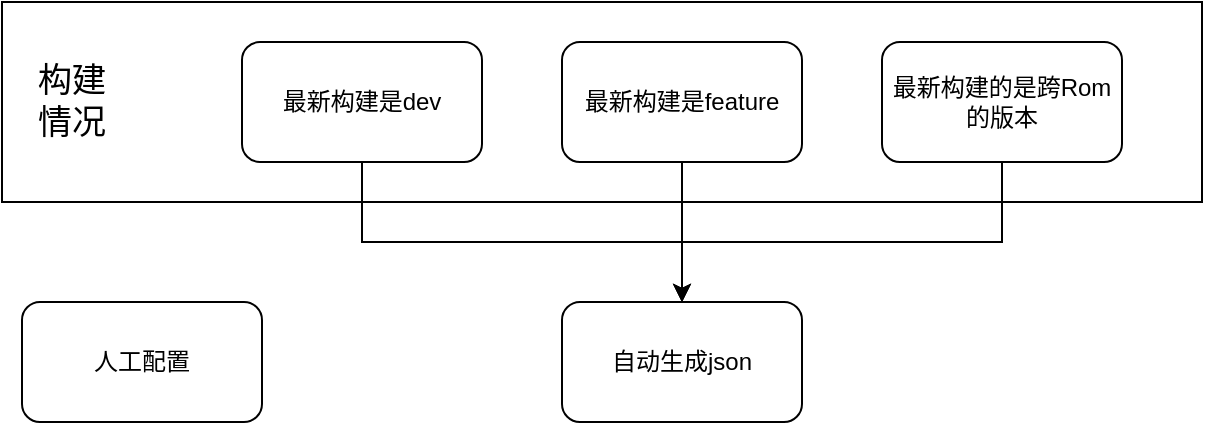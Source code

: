 <mxfile version="12.4.3" type="github" pages="1">
  <diagram id="FAg1cW05P3NnOw4gdnMJ" name="Page-1">
    <mxGraphModel dx="909" dy="507" grid="1" gridSize="10" guides="1" tooltips="1" connect="1" arrows="1" fold="1" page="1" pageScale="1" pageWidth="827" pageHeight="1169" math="0" shadow="0">
      <root>
        <mxCell id="0"/>
        <mxCell id="1" parent="0"/>
        <mxCell id="vgUbjpSqmQ3m78ZxgBPh-3" value="" style="rounded=0;whiteSpace=wrap;html=1;" vertex="1" parent="1">
          <mxGeometry x="30" y="160" width="600" height="100" as="geometry"/>
        </mxCell>
        <mxCell id="vgUbjpSqmQ3m78ZxgBPh-6" value="" style="edgeStyle=orthogonalEdgeStyle;rounded=0;orthogonalLoop=1;jettySize=auto;html=1;entryX=0.5;entryY=0;entryDx=0;entryDy=0;exitX=0.5;exitY=1;exitDx=0;exitDy=0;" edge="1" parent="1" source="HkO8PeexPBnHm8WG3Wcb-1" target="vgUbjpSqmQ3m78ZxgBPh-4">
          <mxGeometry relative="1" as="geometry">
            <Array as="points">
              <mxPoint x="210" y="280"/>
              <mxPoint x="370" y="280"/>
            </Array>
          </mxGeometry>
        </mxCell>
        <mxCell id="HkO8PeexPBnHm8WG3Wcb-1" value="最新构建是dev" style="rounded=1;whiteSpace=wrap;html=1;" parent="1" vertex="1">
          <mxGeometry x="150" y="180" width="120" height="60" as="geometry"/>
        </mxCell>
        <mxCell id="vgUbjpSqmQ3m78ZxgBPh-7" value="" style="edgeStyle=orthogonalEdgeStyle;rounded=0;orthogonalLoop=1;jettySize=auto;html=1;" edge="1" parent="1" source="vgUbjpSqmQ3m78ZxgBPh-1" target="vgUbjpSqmQ3m78ZxgBPh-4">
          <mxGeometry relative="1" as="geometry"/>
        </mxCell>
        <mxCell id="vgUbjpSqmQ3m78ZxgBPh-1" value="最新构建是feature" style="rounded=1;whiteSpace=wrap;html=1;" vertex="1" parent="1">
          <mxGeometry x="310" y="180" width="120" height="60" as="geometry"/>
        </mxCell>
        <mxCell id="vgUbjpSqmQ3m78ZxgBPh-9" value="" style="edgeStyle=orthogonalEdgeStyle;rounded=0;orthogonalLoop=1;jettySize=auto;html=1;exitX=0.5;exitY=1;exitDx=0;exitDy=0;entryX=0.5;entryY=0;entryDx=0;entryDy=0;" edge="1" parent="1" source="vgUbjpSqmQ3m78ZxgBPh-2" target="vgUbjpSqmQ3m78ZxgBPh-4">
          <mxGeometry relative="1" as="geometry">
            <mxPoint x="370" y="300" as="targetPoint"/>
            <Array as="points">
              <mxPoint x="530" y="280"/>
              <mxPoint x="370" y="280"/>
            </Array>
          </mxGeometry>
        </mxCell>
        <mxCell id="vgUbjpSqmQ3m78ZxgBPh-2" value="最新构建的是跨Rom的版本" style="rounded=1;whiteSpace=wrap;html=1;" vertex="1" parent="1">
          <mxGeometry x="470" y="180" width="120" height="60" as="geometry"/>
        </mxCell>
        <mxCell id="vgUbjpSqmQ3m78ZxgBPh-4" value="自动生成json" style="rounded=1;whiteSpace=wrap;html=1;" vertex="1" parent="1">
          <mxGeometry x="310" y="310" width="120" height="60" as="geometry"/>
        </mxCell>
        <mxCell id="vgUbjpSqmQ3m78ZxgBPh-5" value="人工配置" style="rounded=1;whiteSpace=wrap;html=1;" vertex="1" parent="1">
          <mxGeometry x="40" y="310" width="120" height="60" as="geometry"/>
        </mxCell>
        <mxCell id="vgUbjpSqmQ3m78ZxgBPh-13" value="构建情况" style="text;html=1;strokeColor=none;fillColor=none;align=center;verticalAlign=middle;whiteSpace=wrap;rounded=0;fontSize=17;" vertex="1" parent="1">
          <mxGeometry x="40" y="195" width="50" height="30" as="geometry"/>
        </mxCell>
      </root>
    </mxGraphModel>
  </diagram>
</mxfile>
